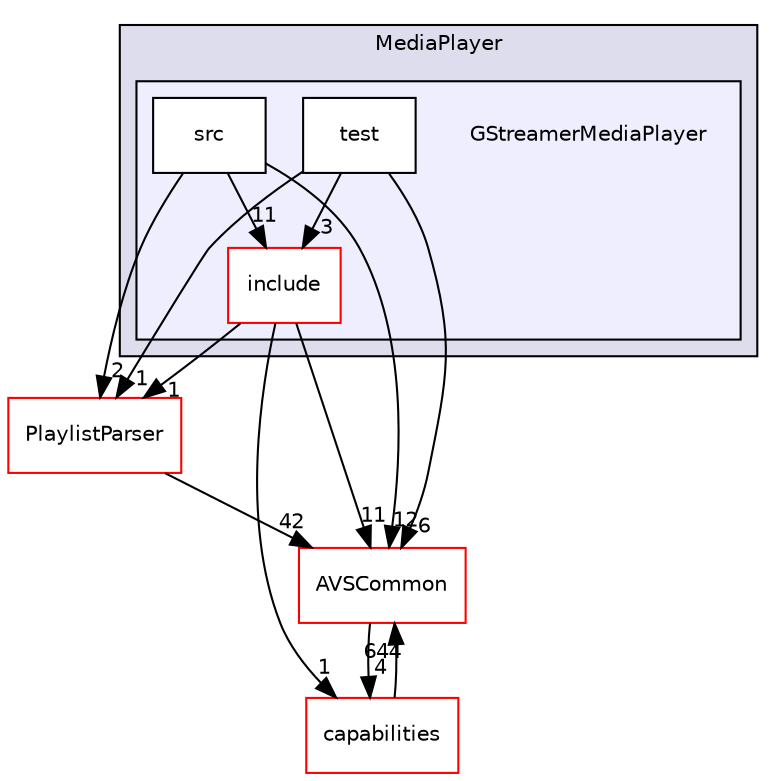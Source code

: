 digraph "/workplace/avs-device-sdk/MediaPlayer/GStreamerMediaPlayer" {
  compound=true
  node [ fontsize="10", fontname="Helvetica"];
  edge [ labelfontsize="10", labelfontname="Helvetica"];
  subgraph clusterdir_9d34932954f3d83257e5e12e3f421a72 {
    graph [ bgcolor="#ddddee", pencolor="black", label="MediaPlayer" fontname="Helvetica", fontsize="10", URL="dir_9d34932954f3d83257e5e12e3f421a72.html"]
  subgraph clusterdir_e1f7d5df1447213cfb529aad5fa2c859 {
    graph [ bgcolor="#eeeeff", pencolor="black", label="" URL="dir_e1f7d5df1447213cfb529aad5fa2c859.html"];
    dir_e1f7d5df1447213cfb529aad5fa2c859 [shape=plaintext label="GStreamerMediaPlayer"];
    dir_d1a5c25c65a86ab490915a47e76c835a [shape=box label="include" color="red" fillcolor="white" style="filled" URL="dir_d1a5c25c65a86ab490915a47e76c835a.html"];
    dir_f0ec0bc1067624a3e216a0b3de211133 [shape=box label="src" color="black" fillcolor="white" style="filled" URL="dir_f0ec0bc1067624a3e216a0b3de211133.html"];
    dir_c8b7016d00f27fb841ebdfed199c4e61 [shape=box label="test" color="black" fillcolor="white" style="filled" URL="dir_c8b7016d00f27fb841ebdfed199c4e61.html"];
  }
  }
  dir_655fbec917b1f23289d3ed8ec9803bf1 [shape=box label="PlaylistParser" fillcolor="white" style="filled" color="red" URL="dir_655fbec917b1f23289d3ed8ec9803bf1.html"];
  dir_13e65effb2bde530b17b3d5eefcd0266 [shape=box label="AVSCommon" fillcolor="white" style="filled" color="red" URL="dir_13e65effb2bde530b17b3d5eefcd0266.html"];
  dir_55f1e16e469d547c636a522dac21b8a1 [shape=box label="capabilities" fillcolor="white" style="filled" color="red" URL="dir_55f1e16e469d547c636a522dac21b8a1.html"];
  dir_655fbec917b1f23289d3ed8ec9803bf1->dir_13e65effb2bde530b17b3d5eefcd0266 [headlabel="42", labeldistance=1.5 headhref="dir_000693_000017.html"];
  dir_d1a5c25c65a86ab490915a47e76c835a->dir_655fbec917b1f23289d3ed8ec9803bf1 [headlabel="1", labeldistance=1.5 headhref="dir_000676_000693.html"];
  dir_d1a5c25c65a86ab490915a47e76c835a->dir_13e65effb2bde530b17b3d5eefcd0266 [headlabel="11", labeldistance=1.5 headhref="dir_000676_000017.html"];
  dir_d1a5c25c65a86ab490915a47e76c835a->dir_55f1e16e469d547c636a522dac21b8a1 [headlabel="1", labeldistance=1.5 headhref="dir_000676_000163.html"];
  dir_13e65effb2bde530b17b3d5eefcd0266->dir_55f1e16e469d547c636a522dac21b8a1 [headlabel="4", labeldistance=1.5 headhref="dir_000017_000163.html"];
  dir_c8b7016d00f27fb841ebdfed199c4e61->dir_655fbec917b1f23289d3ed8ec9803bf1 [headlabel="1", labeldistance=1.5 headhref="dir_000679_000693.html"];
  dir_c8b7016d00f27fb841ebdfed199c4e61->dir_d1a5c25c65a86ab490915a47e76c835a [headlabel="3", labeldistance=1.5 headhref="dir_000679_000676.html"];
  dir_c8b7016d00f27fb841ebdfed199c4e61->dir_13e65effb2bde530b17b3d5eefcd0266 [headlabel="6", labeldistance=1.5 headhref="dir_000679_000017.html"];
  dir_f0ec0bc1067624a3e216a0b3de211133->dir_655fbec917b1f23289d3ed8ec9803bf1 [headlabel="2", labeldistance=1.5 headhref="dir_000678_000693.html"];
  dir_f0ec0bc1067624a3e216a0b3de211133->dir_d1a5c25c65a86ab490915a47e76c835a [headlabel="11", labeldistance=1.5 headhref="dir_000678_000676.html"];
  dir_f0ec0bc1067624a3e216a0b3de211133->dir_13e65effb2bde530b17b3d5eefcd0266 [headlabel="12", labeldistance=1.5 headhref="dir_000678_000017.html"];
  dir_55f1e16e469d547c636a522dac21b8a1->dir_13e65effb2bde530b17b3d5eefcd0266 [headlabel="644", labeldistance=1.5 headhref="dir_000163_000017.html"];
}
